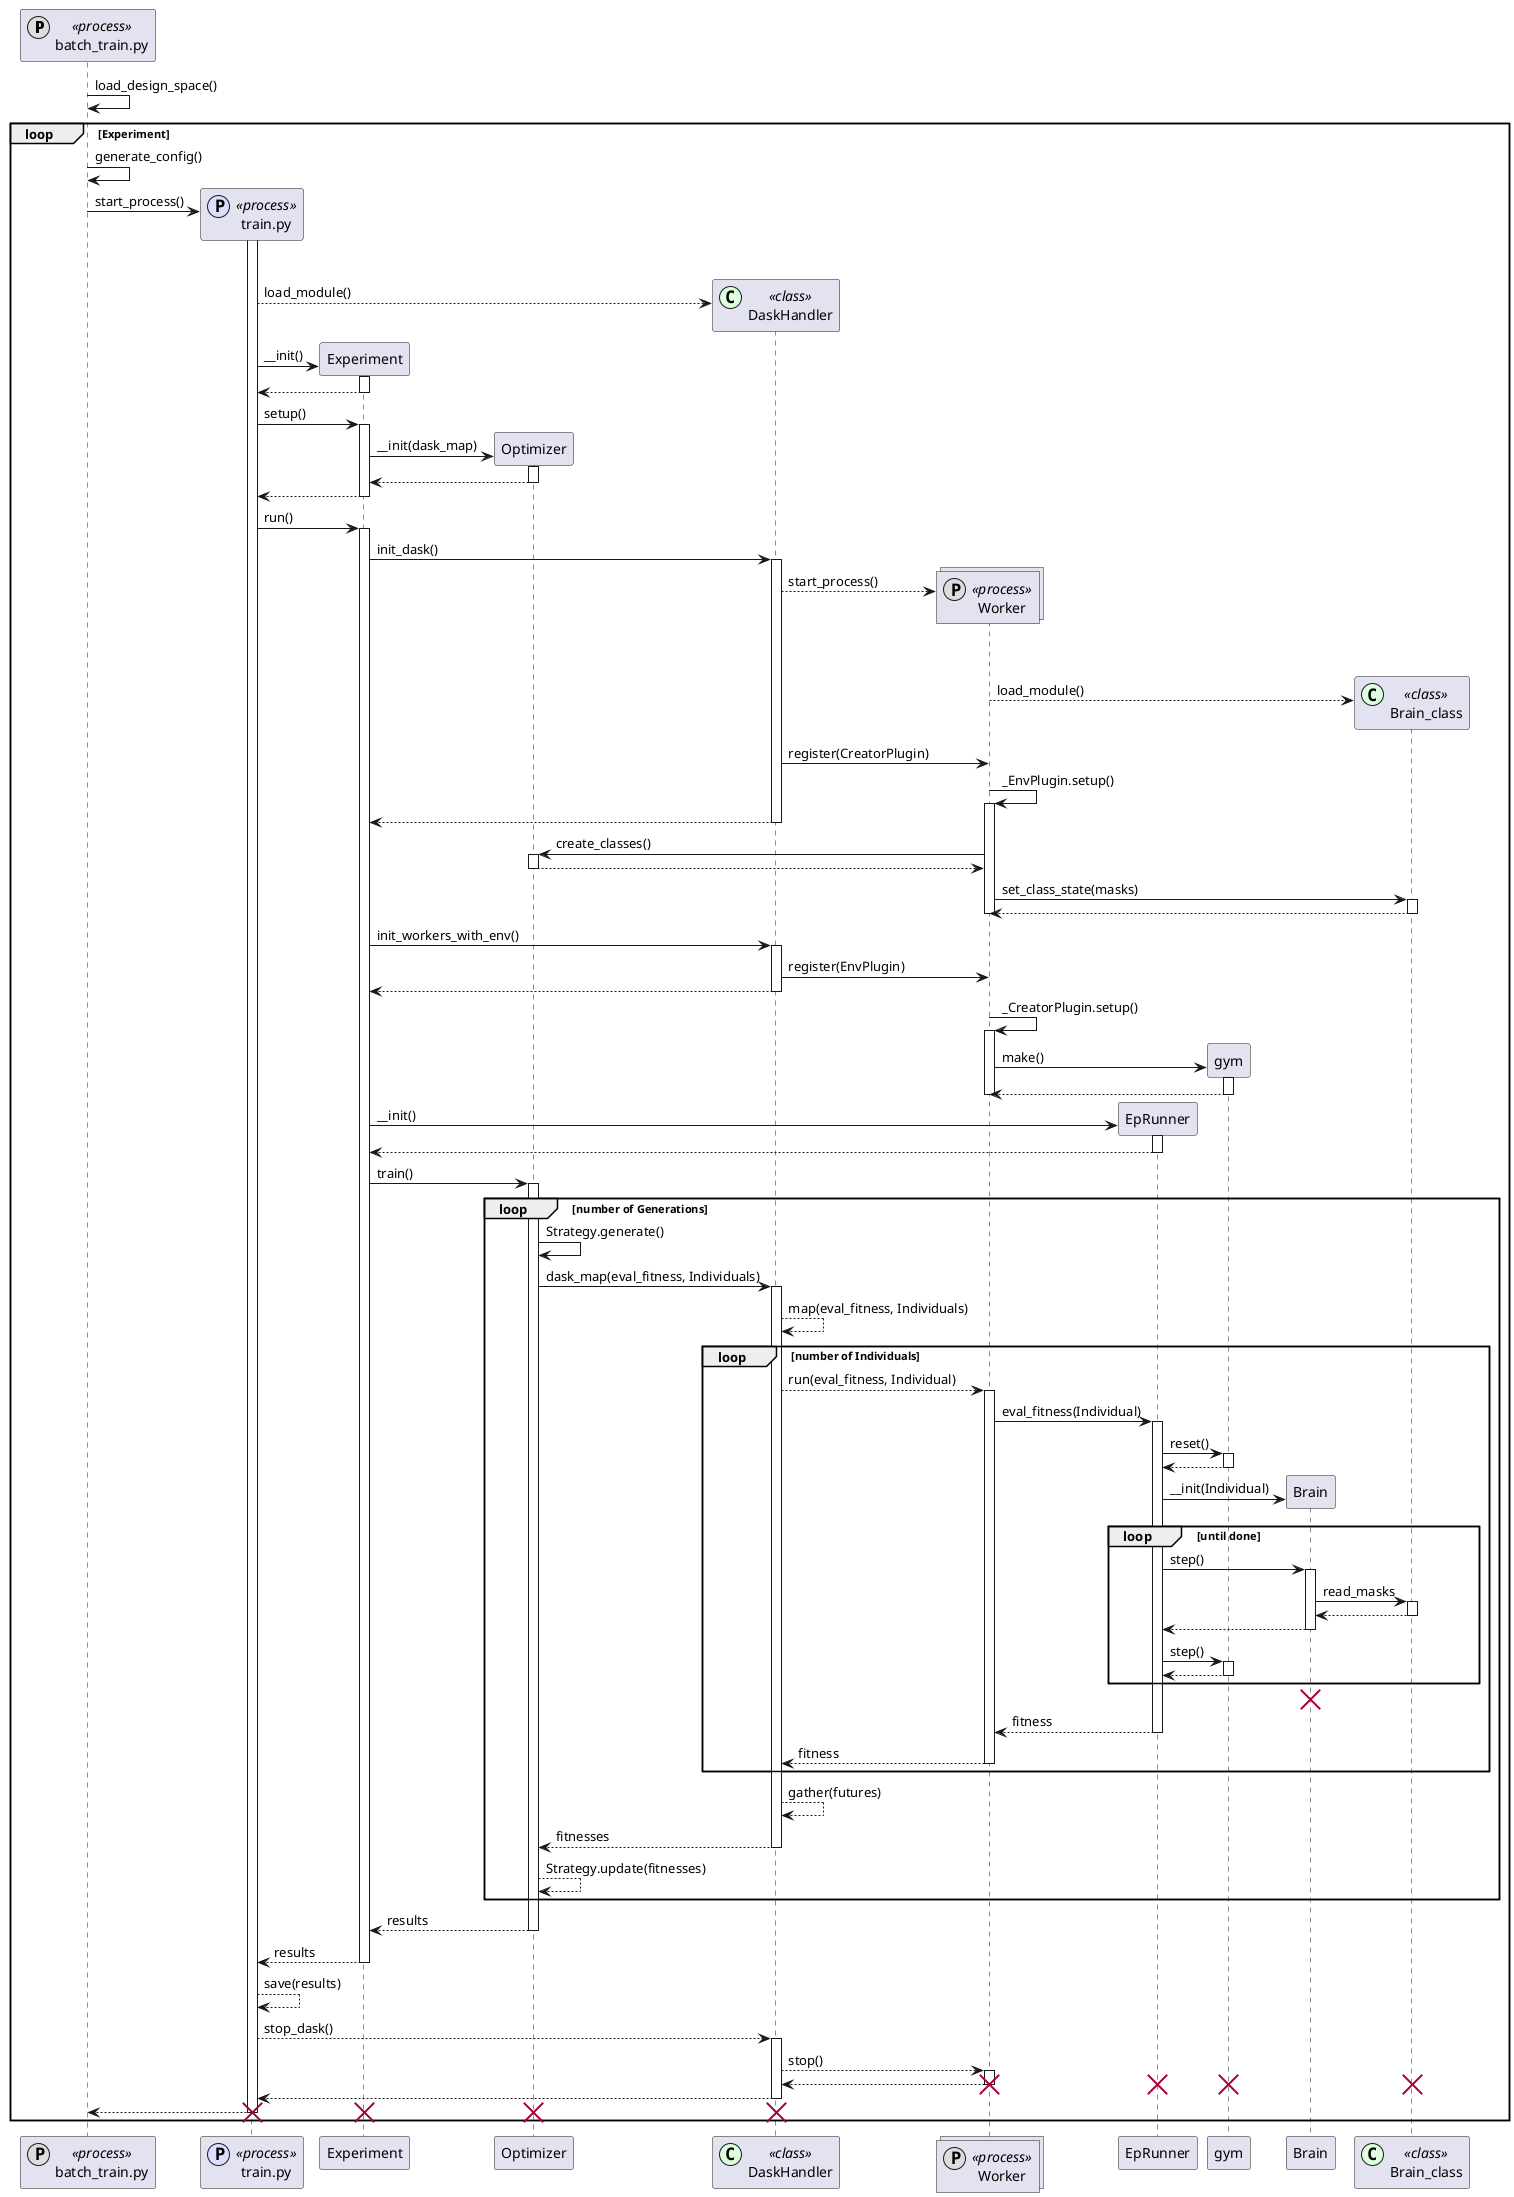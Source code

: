 @startuml
participant batch_train.py << <<(P,#DDDDDD)process>>
batch_train.py -> batch_train.py: load_design_space()
loop Experiment
batch_train.py -> batch_train.py: generate_config()
create train.py  << (P,#DDDDFF) process >>
batch_train.py -> train.py: start_process()
activate train.py
train.py -[hidden]> Experiment
train.py -[hidden]> Optimizer
create DaskHandler  <<(C,#DDFFDD) class>>
train.py  --> DaskHandler: load_module()

create Experiment
train.py -> Experiment: __init()
activate Experiment

Experiment --> train.py
deactivate Experiment

train.py -> Experiment: setup()
activate Experiment
create Optimizer
Experiment -> Optimizer: __init(dask_map)
activate Optimizer
return

return
train.py -> Experiment: run()
activate Experiment

Experiment -> DaskHandler: init_dask()
activate DaskHandler
create collections Worker <<(P,#DDDDDD)process>>
DaskHandler --> Worker: start_process()

Worker -[hidden]> EpRunner
Worker -[hidden]> gym
Worker -[hidden]> Brain
create Brain_class <<(C,#DDFFDD)class>>
Worker --> Brain_class: load_module()
DaskHandler -> Worker: register(CreatorPlugin)
Worker -> Worker: _EnvPlugin.setup()
activate Worker
DaskHandler --> Experiment
deactivate DaskHandler

Worker -> Optimizer: create_classes()
activate Optimizer
return
Worker -> Brain_class:  set_class_state(masks)
activate Brain_class
return

deactivate Worker

Experiment -> DaskHandler: init_workers_with_env()
activate DaskHandler
DaskHandler -> Worker: register(EnvPlugin)

return

Worker -> Worker: _CreatorPlugin.setup()
activate Worker
create gym
Worker -> gym: make()
activate gym
return
deactivate Worker

create EpRunner
Experiment -> EpRunner: __init()
activate EpRunner
return
Experiment -> Optimizer: train()

loop number of Generations
activate Optimizer

Optimizer -> Optimizer: Strategy.generate()
Optimizer -> DaskHandler: dask_map(eval_fitness, Individuals)
activate DaskHandler
DaskHandler --> DaskHandler: map(eval_fitness, Individuals)
loop number of Individuals
DaskHandler --> Worker: run(eval_fitness, Individual)
activate Worker
Worker -> EpRunner: eval_fitness(Individual)
activate EpRunner
EpRunner -> gym: reset()
activate gym
return
create Brain
EpRunner -> Brain: __init(Individual)
loop until done
EpRunner -> Brain: step()

activate Brain
Brain -> Brain_class: read_masks
activate Brain_class
return
return
EpRunner -> gym: step()
activate gym
return
end
destroy Brain

return fitness
return fitness

end
DaskHandler --> DaskHandler: gather(futures)
return fitnesses
Optimizer --> Optimizer: Strategy.update(fitnesses)
end

return results


Experiment --> train.py: results
deactivate Experiment
deactivate Optimizer
train.py --> train.py: save(results)
train.py --> DaskHandler: stop_dask()
activate DaskHandler
DaskHandler --> Worker: stop()
activate Worker
return
destroy Worker
destroy gym
destroy EpRunner
destroy Brain_class
return
train.py --> batch_train.py
destroy train.py
destroy DaskHandler
destroy Experiment
destroy Optimizer
end
@enduml